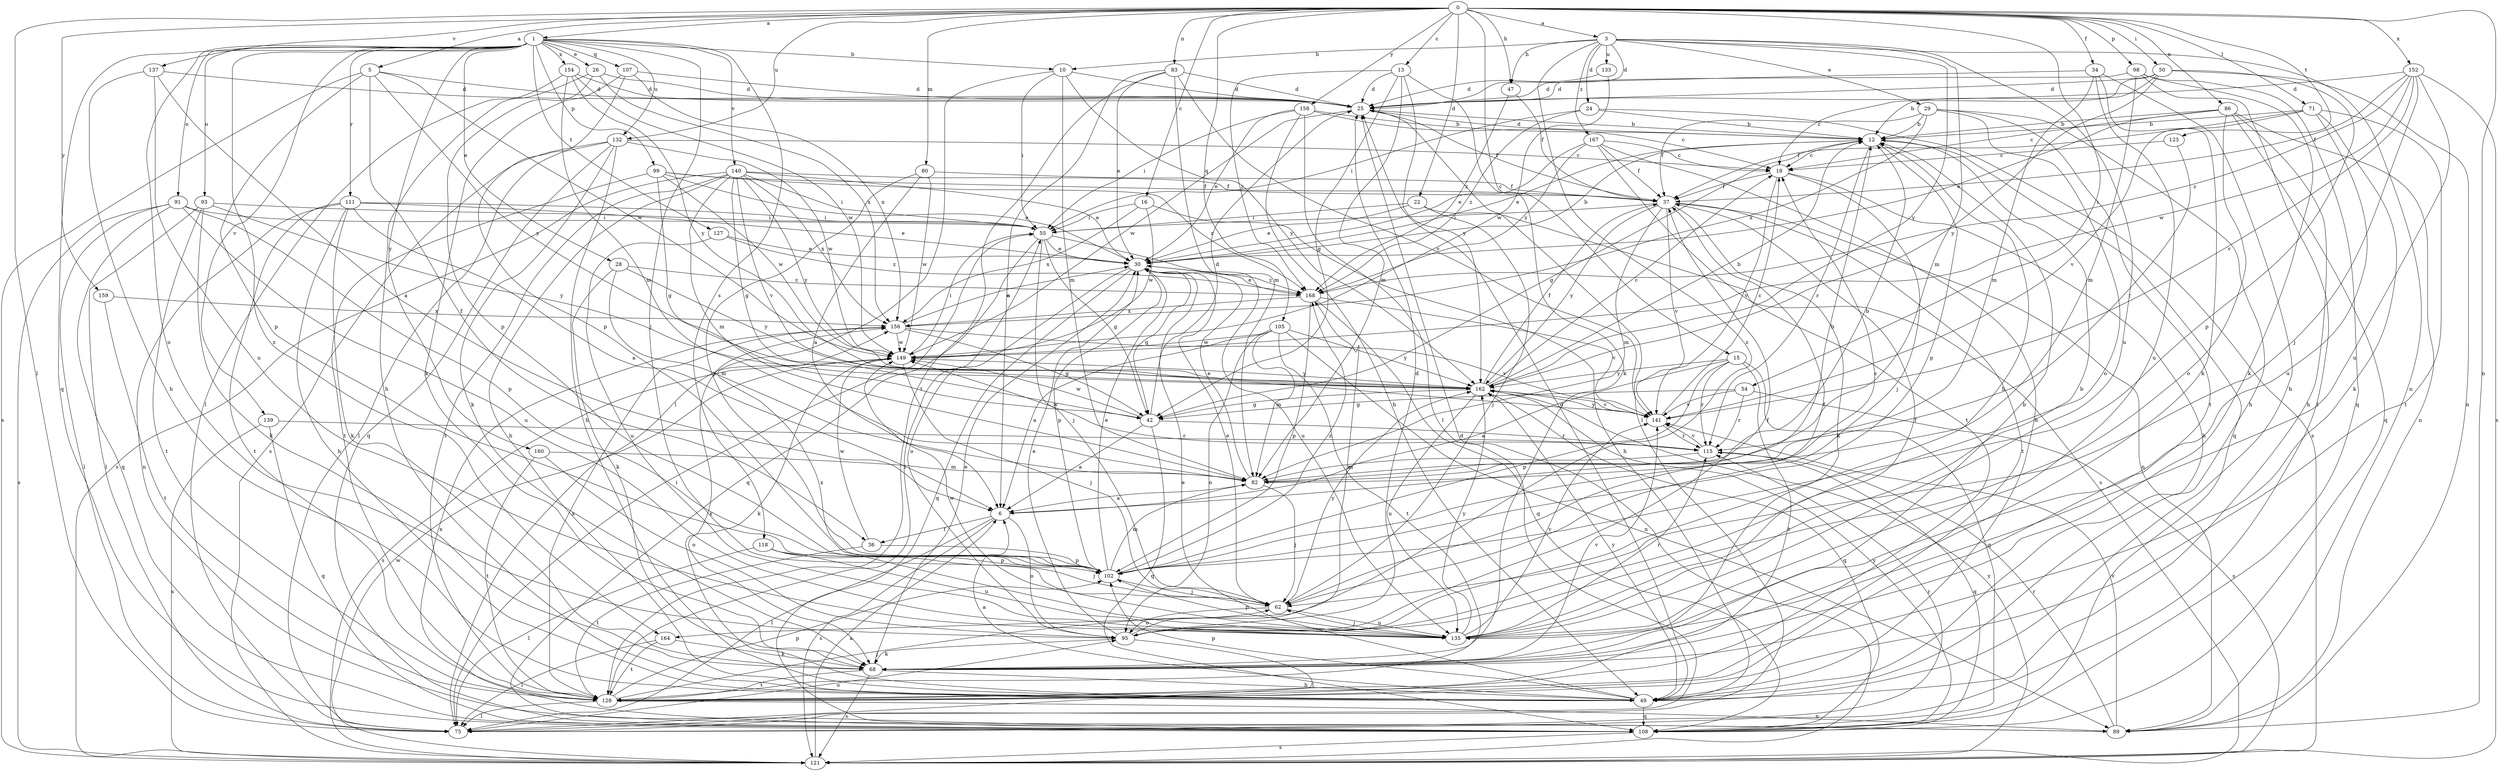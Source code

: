 strict digraph  {
0;
1;
3;
5;
6;
10;
12;
13;
15;
16;
18;
22;
24;
25;
26;
28;
29;
30;
34;
36;
37;
42;
47;
49;
50;
54;
55;
62;
68;
71;
75;
80;
82;
83;
86;
89;
91;
93;
95;
98;
99;
102;
105;
107;
108;
111;
115;
118;
121;
123;
127;
128;
132;
133;
135;
137;
139;
140;
141;
149;
152;
154;
156;
158;
159;
160;
162;
164;
167;
168;
0 -> 1  [label=a];
0 -> 3  [label=a];
0 -> 5  [label=a];
0 -> 13  [label=c];
0 -> 15  [label=c];
0 -> 16  [label=c];
0 -> 22  [label=d];
0 -> 34  [label=f];
0 -> 47  [label=h];
0 -> 50  [label=i];
0 -> 54  [label=i];
0 -> 71  [label=l];
0 -> 75  [label=l];
0 -> 80  [label=m];
0 -> 83  [label=n];
0 -> 86  [label=n];
0 -> 89  [label=n];
0 -> 98  [label=p];
0 -> 105  [label=q];
0 -> 123  [label=t];
0 -> 132  [label=u];
0 -> 137  [label=v];
0 -> 152  [label=x];
0 -> 158  [label=y];
0 -> 159  [label=y];
1 -> 10  [label=b];
1 -> 26  [label=e];
1 -> 28  [label=e];
1 -> 62  [label=j];
1 -> 91  [label=o];
1 -> 93  [label=o];
1 -> 95  [label=o];
1 -> 99  [label=p];
1 -> 107  [label=q];
1 -> 108  [label=q];
1 -> 111  [label=r];
1 -> 118  [label=s];
1 -> 127  [label=t];
1 -> 132  [label=u];
1 -> 139  [label=v];
1 -> 140  [label=v];
1 -> 154  [label=x];
1 -> 160  [label=y];
1 -> 164  [label=z];
3 -> 10  [label=b];
3 -> 24  [label=d];
3 -> 25  [label=d];
3 -> 29  [label=e];
3 -> 47  [label=h];
3 -> 82  [label=m];
3 -> 89  [label=n];
3 -> 133  [label=u];
3 -> 135  [label=u];
3 -> 162  [label=y];
3 -> 164  [label=z];
3 -> 167  [label=z];
5 -> 25  [label=d];
5 -> 36  [label=f];
5 -> 102  [label=p];
5 -> 121  [label=s];
5 -> 149  [label=w];
5 -> 162  [label=y];
6 -> 12  [label=b];
6 -> 36  [label=f];
6 -> 75  [label=l];
6 -> 95  [label=o];
6 -> 121  [label=s];
10 -> 25  [label=d];
10 -> 55  [label=i];
10 -> 75  [label=l];
10 -> 82  [label=m];
10 -> 162  [label=y];
12 -> 18  [label=c];
12 -> 25  [label=d];
12 -> 30  [label=e];
12 -> 42  [label=g];
12 -> 102  [label=p];
12 -> 108  [label=q];
12 -> 115  [label=r];
13 -> 25  [label=d];
13 -> 42  [label=g];
13 -> 68  [label=k];
13 -> 82  [label=m];
13 -> 162  [label=y];
13 -> 168  [label=z];
15 -> 6  [label=a];
15 -> 102  [label=p];
15 -> 108  [label=q];
15 -> 115  [label=r];
15 -> 128  [label=t];
15 -> 162  [label=y];
16 -> 49  [label=h];
16 -> 55  [label=i];
16 -> 149  [label=w];
16 -> 156  [label=x];
18 -> 37  [label=f];
18 -> 49  [label=h];
18 -> 62  [label=j];
18 -> 141  [label=v];
22 -> 30  [label=e];
22 -> 55  [label=i];
22 -> 62  [label=j];
22 -> 121  [label=s];
24 -> 12  [label=b];
24 -> 55  [label=i];
24 -> 121  [label=s];
24 -> 168  [label=z];
25 -> 12  [label=b];
25 -> 37  [label=f];
25 -> 75  [label=l];
25 -> 149  [label=w];
26 -> 25  [label=d];
26 -> 49  [label=h];
26 -> 102  [label=p];
26 -> 156  [label=x];
28 -> 68  [label=k];
28 -> 82  [label=m];
28 -> 162  [label=y];
28 -> 168  [label=z];
29 -> 12  [label=b];
29 -> 37  [label=f];
29 -> 49  [label=h];
29 -> 95  [label=o];
29 -> 128  [label=t];
29 -> 156  [label=x];
30 -> 12  [label=b];
30 -> 42  [label=g];
30 -> 95  [label=o];
30 -> 102  [label=p];
30 -> 108  [label=q];
30 -> 168  [label=z];
34 -> 25  [label=d];
34 -> 49  [label=h];
34 -> 68  [label=k];
34 -> 82  [label=m];
34 -> 135  [label=u];
36 -> 102  [label=p];
36 -> 128  [label=t];
36 -> 149  [label=w];
37 -> 55  [label=i];
37 -> 68  [label=k];
37 -> 82  [label=m];
37 -> 89  [label=n];
37 -> 128  [label=t];
37 -> 141  [label=v];
37 -> 162  [label=y];
42 -> 6  [label=a];
42 -> 25  [label=d];
42 -> 108  [label=q];
42 -> 115  [label=r];
42 -> 149  [label=w];
47 -> 37  [label=f];
47 -> 168  [label=z];
49 -> 6  [label=a];
49 -> 25  [label=d];
49 -> 30  [label=e];
49 -> 102  [label=p];
49 -> 108  [label=q];
49 -> 156  [label=x];
49 -> 162  [label=y];
50 -> 12  [label=b];
50 -> 18  [label=c];
50 -> 25  [label=d];
50 -> 89  [label=n];
50 -> 102  [label=p];
50 -> 162  [label=y];
54 -> 42  [label=g];
54 -> 115  [label=r];
54 -> 121  [label=s];
54 -> 141  [label=v];
55 -> 30  [label=e];
55 -> 42  [label=g];
55 -> 62  [label=j];
55 -> 108  [label=q];
55 -> 135  [label=u];
62 -> 30  [label=e];
62 -> 37  [label=f];
62 -> 95  [label=o];
62 -> 135  [label=u];
62 -> 162  [label=y];
68 -> 12  [label=b];
68 -> 30  [label=e];
68 -> 49  [label=h];
68 -> 121  [label=s];
68 -> 128  [label=t];
68 -> 141  [label=v];
71 -> 12  [label=b];
71 -> 37  [label=f];
71 -> 68  [label=k];
71 -> 128  [label=t];
71 -> 135  [label=u];
71 -> 141  [label=v];
75 -> 55  [label=i];
75 -> 95  [label=o];
75 -> 115  [label=r];
80 -> 6  [label=a];
80 -> 37  [label=f];
80 -> 102  [label=p];
80 -> 149  [label=w];
82 -> 6  [label=a];
82 -> 12  [label=b];
82 -> 30  [label=e];
82 -> 62  [label=j];
83 -> 6  [label=a];
83 -> 25  [label=d];
83 -> 30  [label=e];
83 -> 82  [label=m];
83 -> 128  [label=t];
83 -> 141  [label=v];
86 -> 12  [label=b];
86 -> 18  [label=c];
86 -> 30  [label=e];
86 -> 49  [label=h];
86 -> 89  [label=n];
86 -> 95  [label=o];
86 -> 108  [label=q];
89 -> 115  [label=r];
89 -> 141  [label=v];
89 -> 156  [label=x];
91 -> 55  [label=i];
91 -> 75  [label=l];
91 -> 102  [label=p];
91 -> 108  [label=q];
91 -> 121  [label=s];
91 -> 135  [label=u];
93 -> 55  [label=i];
93 -> 68  [label=k];
93 -> 75  [label=l];
93 -> 128  [label=t];
93 -> 162  [label=y];
95 -> 12  [label=b];
95 -> 25  [label=d];
95 -> 30  [label=e];
95 -> 37  [label=f];
95 -> 68  [label=k];
95 -> 75  [label=l];
95 -> 168  [label=z];
98 -> 25  [label=d];
98 -> 68  [label=k];
98 -> 75  [label=l];
98 -> 82  [label=m];
98 -> 108  [label=q];
99 -> 30  [label=e];
99 -> 37  [label=f];
99 -> 42  [label=g];
99 -> 128  [label=t];
99 -> 149  [label=w];
99 -> 168  [label=z];
102 -> 18  [label=c];
102 -> 30  [label=e];
102 -> 62  [label=j];
102 -> 82  [label=m];
102 -> 168  [label=z];
105 -> 6  [label=a];
105 -> 82  [label=m];
105 -> 89  [label=n];
105 -> 95  [label=o];
105 -> 128  [label=t];
105 -> 149  [label=w];
105 -> 162  [label=y];
107 -> 25  [label=d];
107 -> 68  [label=k];
107 -> 102  [label=p];
107 -> 156  [label=x];
108 -> 121  [label=s];
108 -> 162  [label=y];
111 -> 6  [label=a];
111 -> 30  [label=e];
111 -> 49  [label=h];
111 -> 55  [label=i];
111 -> 68  [label=k];
111 -> 89  [label=n];
111 -> 128  [label=t];
115 -> 82  [label=m];
115 -> 108  [label=q];
115 -> 141  [label=v];
115 -> 149  [label=w];
118 -> 62  [label=j];
118 -> 75  [label=l];
118 -> 102  [label=p];
118 -> 135  [label=u];
121 -> 6  [label=a];
121 -> 25  [label=d];
121 -> 149  [label=w];
121 -> 162  [label=y];
123 -> 18  [label=c];
123 -> 115  [label=r];
127 -> 30  [label=e];
127 -> 135  [label=u];
127 -> 168  [label=z];
128 -> 55  [label=i];
128 -> 62  [label=j];
128 -> 75  [label=l];
128 -> 89  [label=n];
128 -> 102  [label=p];
128 -> 156  [label=x];
132 -> 18  [label=c];
132 -> 49  [label=h];
132 -> 68  [label=k];
132 -> 75  [label=l];
132 -> 108  [label=q];
132 -> 121  [label=s];
132 -> 149  [label=w];
133 -> 25  [label=d];
133 -> 149  [label=w];
135 -> 12  [label=b];
135 -> 37  [label=f];
135 -> 62  [label=j];
135 -> 102  [label=p];
135 -> 115  [label=r];
135 -> 141  [label=v];
135 -> 149  [label=w];
135 -> 156  [label=x];
135 -> 162  [label=y];
137 -> 6  [label=a];
137 -> 25  [label=d];
137 -> 49  [label=h];
137 -> 135  [label=u];
139 -> 108  [label=q];
139 -> 115  [label=r];
139 -> 121  [label=s];
140 -> 30  [label=e];
140 -> 37  [label=f];
140 -> 42  [label=g];
140 -> 49  [label=h];
140 -> 55  [label=i];
140 -> 82  [label=m];
140 -> 121  [label=s];
140 -> 128  [label=t];
140 -> 141  [label=v];
140 -> 156  [label=x];
140 -> 162  [label=y];
141 -> 18  [label=c];
141 -> 115  [label=r];
141 -> 162  [label=y];
149 -> 55  [label=i];
149 -> 62  [label=j];
149 -> 68  [label=k];
149 -> 121  [label=s];
149 -> 162  [label=y];
152 -> 25  [label=d];
152 -> 37  [label=f];
152 -> 62  [label=j];
152 -> 121  [label=s];
152 -> 135  [label=u];
152 -> 141  [label=v];
152 -> 149  [label=w];
152 -> 168  [label=z];
154 -> 25  [label=d];
154 -> 75  [label=l];
154 -> 82  [label=m];
154 -> 149  [label=w];
154 -> 162  [label=y];
156 -> 30  [label=e];
156 -> 42  [label=g];
156 -> 141  [label=v];
156 -> 149  [label=w];
158 -> 12  [label=b];
158 -> 18  [label=c];
158 -> 30  [label=e];
158 -> 49  [label=h];
158 -> 55  [label=i];
158 -> 75  [label=l];
159 -> 128  [label=t];
159 -> 156  [label=x];
160 -> 82  [label=m];
160 -> 95  [label=o];
160 -> 128  [label=t];
162 -> 12  [label=b];
162 -> 18  [label=c];
162 -> 37  [label=f];
162 -> 42  [label=g];
162 -> 108  [label=q];
162 -> 135  [label=u];
162 -> 141  [label=v];
164 -> 68  [label=k];
164 -> 75  [label=l];
164 -> 128  [label=t];
167 -> 18  [label=c];
167 -> 30  [label=e];
167 -> 37  [label=f];
167 -> 49  [label=h];
167 -> 128  [label=t];
167 -> 168  [label=z];
168 -> 30  [label=e];
168 -> 102  [label=p];
168 -> 108  [label=q];
168 -> 141  [label=v];
168 -> 156  [label=x];
}
